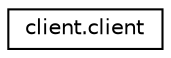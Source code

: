 digraph "Graphical Class Hierarchy"
{
  edge [fontname="Helvetica",fontsize="10",labelfontname="Helvetica",labelfontsize="10"];
  node [fontname="Helvetica",fontsize="10",shape=record];
  rankdir="LR";
  Node1 [label="client.client",height=0.2,width=0.4,color="black", fillcolor="white", style="filled",URL="$classclient_1_1client.html"];
}
